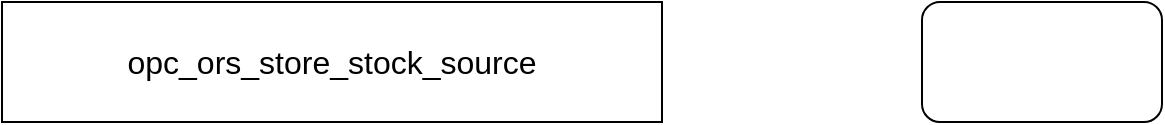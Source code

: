 <mxfile version="21.1.5" type="github">
  <diagram name="第 1 页" id="aQIf3pzCITih1KAFLERH">
    <mxGraphModel dx="954" dy="721" grid="1" gridSize="10" guides="1" tooltips="1" connect="1" arrows="1" fold="1" page="1" pageScale="1" pageWidth="827" pageHeight="1169" math="0" shadow="0">
      <root>
        <mxCell id="0" />
        <mxCell id="1" parent="0" />
        <mxCell id="O7rBdp1T4F2WVm2Yqsw7-2" value="" style="rounded=1;whiteSpace=wrap;html=1;" parent="1" vertex="1">
          <mxGeometry x="490" y="120" width="120" height="60" as="geometry" />
        </mxCell>
        <mxCell id="zBAIBqIIQur2v5r_uOFQ-1" value="opc_ors_store_stock_source" style="rounded=0;whiteSpace=wrap;html=1;fontSize=16;" vertex="1" parent="1">
          <mxGeometry x="30" y="120" width="330" height="60" as="geometry" />
        </mxCell>
      </root>
    </mxGraphModel>
  </diagram>
</mxfile>
